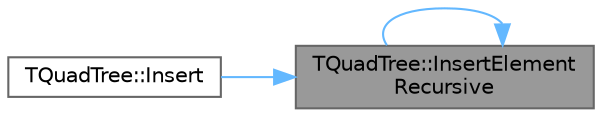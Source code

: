 digraph "TQuadTree::InsertElementRecursive"
{
 // INTERACTIVE_SVG=YES
 // LATEX_PDF_SIZE
  bgcolor="transparent";
  edge [fontname=Helvetica,fontsize=10,labelfontname=Helvetica,labelfontsize=10];
  node [fontname=Helvetica,fontsize=10,shape=box,height=0.2,width=0.4];
  rankdir="RL";
  Node1 [id="Node000001",label="TQuadTree::InsertElement\lRecursive",height=0.2,width=0.4,color="gray40", fillcolor="grey60", style="filled", fontcolor="black",tooltip="Internal recursive implementation of."];
  Node1 -> Node2 [id="edge1_Node000001_Node000002",dir="back",color="steelblue1",style="solid",tooltip=" "];
  Node2 [id="Node000002",label="TQuadTree::Insert",height=0.2,width=0.4,color="grey40", fillcolor="white", style="filled",URL="$d3/d67/classTQuadTree.html#a1f94c4679c0a5e9a875086ba6dbf6bd4",tooltip="Inserts an object of type ElementType with an associated 2D box of size Box (log n)."];
  Node1 -> Node1 [id="edge2_Node000001_Node000001",dir="back",color="steelblue1",style="solid",tooltip=" "];
}
